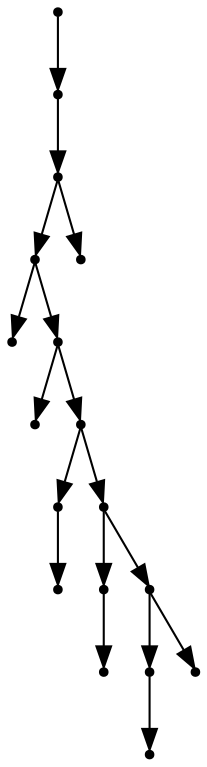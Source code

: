 digraph {
  17 [shape=point];
  16 [shape=point];
  15 [shape=point];
  13 [shape=point];
  0 [shape=point];
  12 [shape=point];
  1 [shape=point];
  11 [shape=point];
  3 [shape=point];
  2 [shape=point];
  10 [shape=point];
  5 [shape=point];
  4 [shape=point];
  9 [shape=point];
  7 [shape=point];
  6 [shape=point];
  8 [shape=point];
  14 [shape=point];
17 -> 16;
16 -> 15;
15 -> 13;
13 -> 0;
13 -> 12;
12 -> 1;
12 -> 11;
11 -> 3;
3 -> 2;
11 -> 10;
10 -> 5;
5 -> 4;
10 -> 9;
9 -> 7;
7 -> 6;
9 -> 8;
15 -> 14;
}
